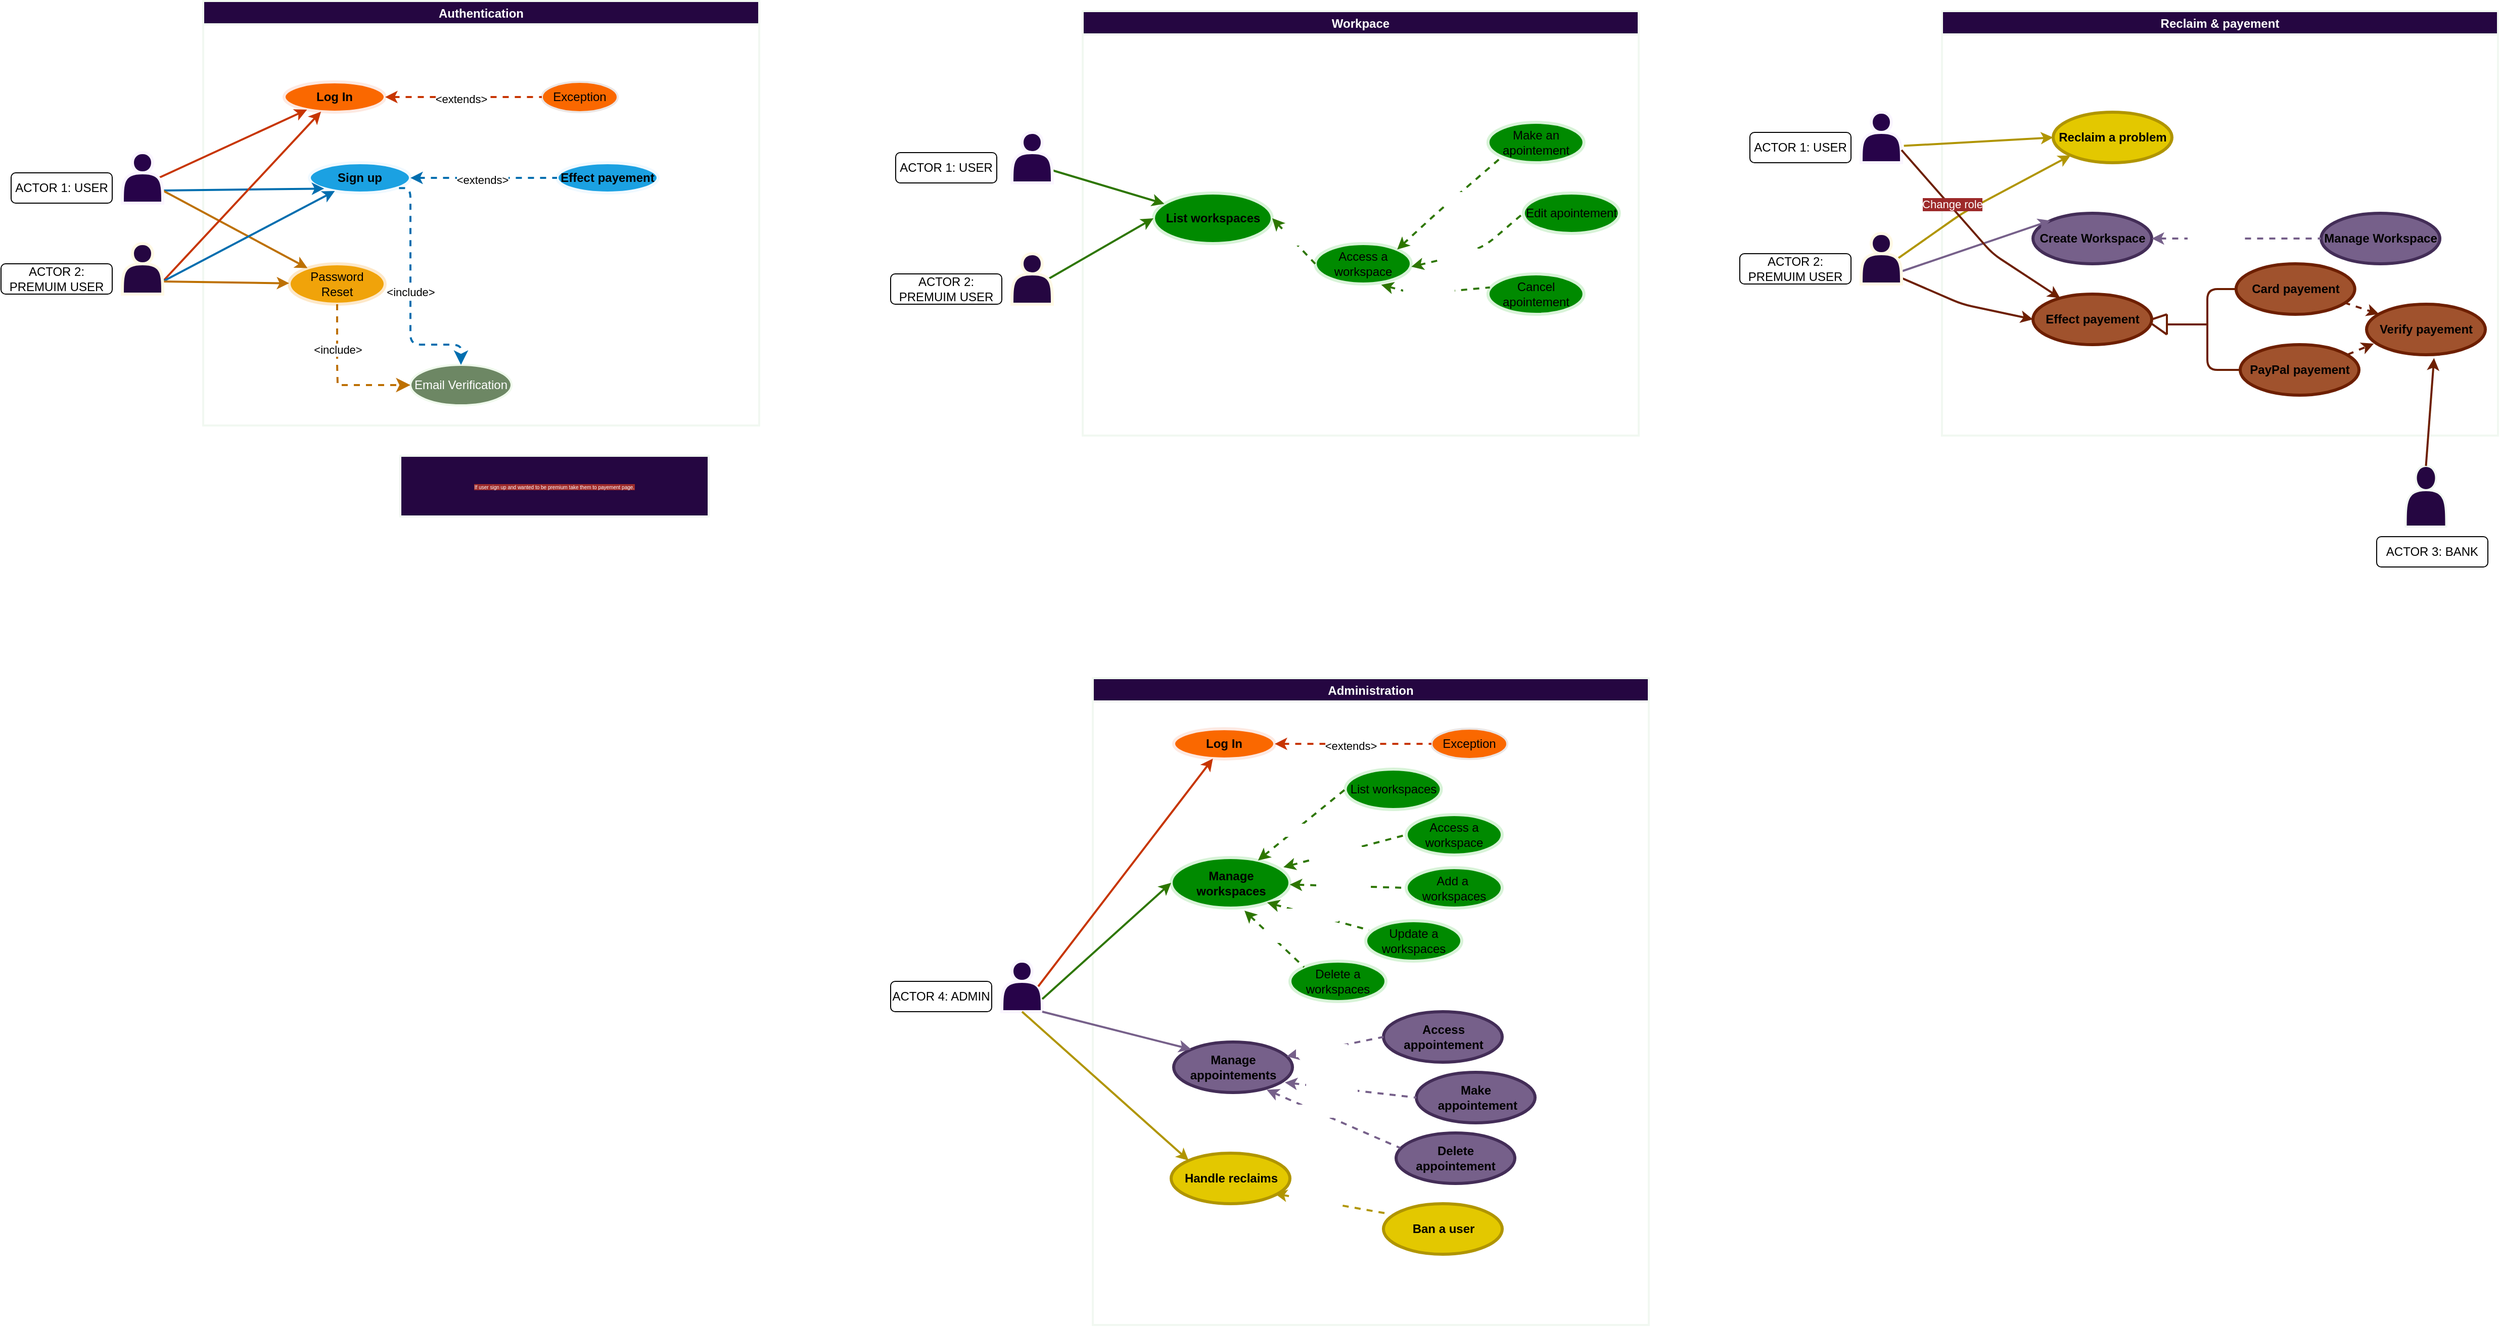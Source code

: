 <mxfile>
    <diagram id="lEsu0DpzP7tBkt76Ku-G" name="Page-1">
        <mxGraphModel dx="3745" dy="1228" grid="1" gridSize="10" guides="1" tooltips="1" connect="1" arrows="1" fold="1" page="1" pageScale="1" pageWidth="850" pageHeight="1100" math="0" shadow="0">
            <root>
                <mxCell id="0"/>
                <mxCell id="1" parent="0"/>
                <mxCell id="563" value="Authentication" style="swimlane;strokeColor=#f1f8f1;strokeWidth=2;fontColor=#ffffff;fillColor=#250641;" parent="1" vertex="1">
                    <mxGeometry x="-1470" y="180" width="550" height="420" as="geometry">
                        <mxRectangle x="-600" y="-800" width="100" height="30" as="alternateBounds"/>
                    </mxGeometry>
                </mxCell>
                <mxCell id="463" value="&lt;b&gt;Log In&lt;/b&gt;" style="ellipse;whiteSpace=wrap;html=1;align=center;newEdgeStyle={&quot;edgeStyle&quot;:&quot;entityRelationEdgeStyle&quot;,&quot;startArrow&quot;:&quot;none&quot;,&quot;endArrow&quot;:&quot;none&quot;,&quot;segment&quot;:10,&quot;curved&quot;:1,&quot;sourcePerimeterSpacing&quot;:0,&quot;targetPerimeterSpacing&quot;:0};treeFolding=1;treeMoving=1;fillColor=#fa6800;fontColor=#000000;strokeColor=#fde9e2;strokeWidth=3;" parent="563" vertex="1">
                    <mxGeometry x="80" y="80" width="100" height="30" as="geometry"/>
                </mxCell>
                <mxCell id="464" value="&lt;font color=&quot;#000000&quot;&gt;&lt;b&gt;Sign up&lt;/b&gt;&lt;/font&gt;" style="ellipse;whiteSpace=wrap;html=1;align=center;newEdgeStyle={&quot;edgeStyle&quot;:&quot;entityRelationEdgeStyle&quot;,&quot;startArrow&quot;:&quot;none&quot;,&quot;endArrow&quot;:&quot;none&quot;,&quot;segment&quot;:10,&quot;curved&quot;:1,&quot;sourcePerimeterSpacing&quot;:0,&quot;targetPerimeterSpacing&quot;:0};treeFolding=1;treeMoving=1;fillColor=#1ba1e2;fontColor=#ffffff;strokeColor=#f0f9ff;strokeWidth=3;" parent="563" vertex="1">
                    <mxGeometry x="105" y="160" width="100" height="30" as="geometry"/>
                </mxCell>
                <mxCell id="465" value="Email Verification" style="ellipse;whiteSpace=wrap;html=1;align=center;newEdgeStyle={&quot;edgeStyle&quot;:&quot;entityRelationEdgeStyle&quot;,&quot;startArrow&quot;:&quot;none&quot;,&quot;endArrow&quot;:&quot;none&quot;,&quot;segment&quot;:10,&quot;curved&quot;:1,&quot;sourcePerimeterSpacing&quot;:0,&quot;targetPerimeterSpacing&quot;:0};treeFolding=1;treeMoving=1;fillColor=#6d8764;fontColor=#ffffff;strokeColor=#eff9ec;strokeWidth=2;" parent="563" vertex="1">
                    <mxGeometry x="205" y="360" width="100" height="40" as="geometry"/>
                </mxCell>
                <mxCell id="466" value="Password&lt;br&gt;Reset" style="ellipse;whiteSpace=wrap;html=1;align=center;newEdgeStyle={&quot;edgeStyle&quot;:&quot;entityRelationEdgeStyle&quot;,&quot;startArrow&quot;:&quot;none&quot;,&quot;endArrow&quot;:&quot;none&quot;,&quot;segment&quot;:10,&quot;curved&quot;:1,&quot;sourcePerimeterSpacing&quot;:0,&quot;targetPerimeterSpacing&quot;:0};treeFolding=1;treeMoving=1;fillColor=#f0a30a;fontColor=#000000;strokeColor=#fde8c9;strokeWidth=3;" parent="563" vertex="1">
                    <mxGeometry x="85" y="260" width="95" height="40" as="geometry"/>
                </mxCell>
                <mxCell id="469" value="" style="edgeStyle=segmentEdgeStyle;endArrow=classic;html=1;rounded=1;endSize=8;startSize=8;jumpStyle=none;dashed=1;fillColor=#1ba1e2;strokeColor=#006EAF;entryX=0.5;entryY=0;entryDx=0;entryDy=0;strokeWidth=2;exitX=0.887;exitY=0.838;exitDx=0;exitDy=0;startArrow=none;startFill=0;endFill=1;exitPerimeter=0;" parent="563" source="464" target="465" edge="1">
                    <mxGeometry width="50" height="50" relative="1" as="geometry">
                        <mxPoint x="-10" y="155" as="sourcePoint"/>
                        <mxPoint x="-5" y="330" as="targetPoint"/>
                        <Array as="points">
                            <mxPoint x="205" y="185"/>
                            <mxPoint x="205" y="340"/>
                            <mxPoint x="255" y="340"/>
                        </Array>
                    </mxGeometry>
                </mxCell>
                <mxCell id="470" value="&amp;lt;include&amp;gt;" style="edgeLabel;html=1;align=center;verticalAlign=middle;resizable=0;points=[];" parent="469" vertex="1" connectable="0">
                    <mxGeometry x="-0.05" y="1" relative="1" as="geometry">
                        <mxPoint x="-1" y="2" as="offset"/>
                    </mxGeometry>
                </mxCell>
                <mxCell id="471" value="" style="edgeStyle=segmentEdgeStyle;endArrow=classic;html=1;curved=0;rounded=0;endSize=8;startSize=8;exitX=0.5;exitY=1;exitDx=0;exitDy=0;entryX=0;entryY=0.5;entryDx=0;entryDy=0;dashed=1;fillColor=#f0a30a;strokeColor=#BD7000;strokeWidth=2;startArrow=none;startFill=0;endFill=1;" parent="563" source="466" target="465" edge="1">
                    <mxGeometry width="50" height="50" relative="1" as="geometry">
                        <mxPoint x="-25" y="430" as="sourcePoint"/>
                        <mxPoint x="25" y="380" as="targetPoint"/>
                        <Array as="points">
                            <mxPoint x="133" y="360"/>
                            <mxPoint x="133" y="360"/>
                            <mxPoint x="133" y="380"/>
                        </Array>
                    </mxGeometry>
                </mxCell>
                <mxCell id="472" value="&amp;lt;include&amp;gt;" style="edgeLabel;html=1;align=center;verticalAlign=middle;resizable=0;points=[];" parent="471" vertex="1" connectable="0">
                    <mxGeometry x="-0.12" y="-1" relative="1" as="geometry">
                        <mxPoint x="1" y="-22" as="offset"/>
                    </mxGeometry>
                </mxCell>
                <mxCell id="473" value="Exception" style="ellipse;whiteSpace=wrap;html=1;align=center;newEdgeStyle={&quot;edgeStyle&quot;:&quot;entityRelationEdgeStyle&quot;,&quot;startArrow&quot;:&quot;none&quot;,&quot;endArrow&quot;:&quot;none&quot;,&quot;segment&quot;:10,&quot;curved&quot;:1,&quot;sourcePerimeterSpacing&quot;:0,&quot;targetPerimeterSpacing&quot;:0};treeFolding=1;treeMoving=1;fillColor=#fa6800;fontColor=#000000;strokeColor=#ece6e4;strokeWidth=2;" parent="563" vertex="1">
                    <mxGeometry x="335" y="80" width="75" height="30" as="geometry"/>
                </mxCell>
                <mxCell id="474" value="" style="endArrow=none;html=1;rounded=1;dashed=1;elbow=vertical;jumpStyle=none;entryX=0;entryY=0.5;entryDx=0;entryDy=0;exitX=1;exitY=0.5;exitDx=0;exitDy=0;fillColor=#fa6800;strokeColor=#C73500;strokeWidth=2;startArrow=classic;startFill=1;endFill=0;" parent="563" source="463" target="473" edge="1">
                    <mxGeometry width="50" height="50" relative="1" as="geometry">
                        <mxPoint x="-40" y="119" as="sourcePoint"/>
                        <mxPoint x="55" y="80" as="targetPoint"/>
                    </mxGeometry>
                </mxCell>
                <mxCell id="475" value="&amp;lt;extends&amp;gt;" style="edgeLabel;html=1;align=center;verticalAlign=middle;resizable=0;points=[];" parent="474" vertex="1" connectable="0">
                    <mxGeometry x="-0.163" y="-1" relative="1" as="geometry">
                        <mxPoint x="10" y="1" as="offset"/>
                    </mxGeometry>
                </mxCell>
                <mxCell id="501" style="edgeStyle=none;html=1;exitX=0.9;exitY=0.5;exitDx=0;exitDy=0;exitPerimeter=0;fillColor=#fa6800;strokeColor=#C73500;strokeWidth=2;" parent="563" source="505" target="463" edge="1">
                    <mxGeometry relative="1" as="geometry"/>
                </mxCell>
                <mxCell id="502" style="edgeStyle=none;html=1;exitX=1;exitY=0.75;exitDx=0;exitDy=0;entryX=0;entryY=1;entryDx=0;entryDy=0;fillColor=#1ba1e2;strokeColor=#006EAF;strokeWidth=2;" parent="563" source="505" target="464" edge="1">
                    <mxGeometry relative="1" as="geometry"/>
                </mxCell>
                <mxCell id="503" style="edgeStyle=none;html=1;exitX=1;exitY=0.75;exitDx=0;exitDy=0;fillColor=#f0a30a;strokeColor=#BD7000;strokeWidth=2;" parent="563" source="505" target="466" edge="1">
                    <mxGeometry relative="1" as="geometry"/>
                </mxCell>
                <mxCell id="505" value="" style="shape=actor;whiteSpace=wrap;html=1;fillColor=#270349;fontColor=#ffffff;strokeColor=#faf5ff;strokeWidth=3;" parent="563" vertex="1">
                    <mxGeometry x="-80" y="150" width="40" height="50" as="geometry"/>
                </mxCell>
                <mxCell id="506" value="ACTOR 1: USER" style="rounded=1;whiteSpace=wrap;html=1;" parent="563" vertex="1">
                    <mxGeometry x="-190" y="170" width="100" height="30" as="geometry"/>
                </mxCell>
                <mxCell id="507" style="edgeStyle=none;html=1;exitX=1;exitY=0.75;exitDx=0;exitDy=0;fillColor=#fa6800;strokeColor=#C73500;strokeWidth=2;" parent="563" source="510" target="463" edge="1">
                    <mxGeometry relative="1" as="geometry"/>
                </mxCell>
                <mxCell id="508" style="edgeStyle=none;html=1;exitX=1;exitY=0.75;exitDx=0;exitDy=0;fillColor=#1ba1e2;strokeColor=#006EAF;strokeWidth=2;" parent="563" source="510" target="464" edge="1">
                    <mxGeometry relative="1" as="geometry"/>
                </mxCell>
                <mxCell id="509" style="edgeStyle=none;html=1;exitX=1;exitY=0.75;exitDx=0;exitDy=0;fillColor=#f0a30a;strokeColor=#BD7000;strokeWidth=2;" parent="563" source="510" target="466" edge="1">
                    <mxGeometry relative="1" as="geometry"/>
                </mxCell>
                <mxCell id="510" value="" style="shape=actor;whiteSpace=wrap;html=1;fillColor=#250641;strokeColor=#fff9e5;fontColor=#ffffff;strokeWidth=3;" parent="563" vertex="1">
                    <mxGeometry x="-80" y="240" width="40" height="50" as="geometry"/>
                </mxCell>
                <mxCell id="511" value="ACTOR 2: PREMUIM USER" style="rounded=1;whiteSpace=wrap;html=1;" parent="563" vertex="1">
                    <mxGeometry x="-200" y="260" width="110" height="30" as="geometry"/>
                </mxCell>
                <mxCell id="710" value="&lt;font color=&quot;#000000&quot;&gt;&lt;b&gt;Effect payement&lt;/b&gt;&lt;/font&gt;" style="ellipse;whiteSpace=wrap;html=1;align=center;newEdgeStyle={&quot;edgeStyle&quot;:&quot;entityRelationEdgeStyle&quot;,&quot;startArrow&quot;:&quot;none&quot;,&quot;endArrow&quot;:&quot;none&quot;,&quot;segment&quot;:10,&quot;curved&quot;:1,&quot;sourcePerimeterSpacing&quot;:0,&quot;targetPerimeterSpacing&quot;:0};treeFolding=1;treeMoving=1;fillColor=#1ba1e2;fontColor=#ffffff;strokeColor=#f0f9ff;strokeWidth=3;" vertex="1" parent="563">
                    <mxGeometry x="350" y="160" width="100" height="30" as="geometry"/>
                </mxCell>
                <mxCell id="711" value="" style="endArrow=none;html=1;rounded=1;dashed=1;elbow=vertical;jumpStyle=none;entryX=0;entryY=0.5;entryDx=0;entryDy=0;fillColor=#1ba1e2;strokeColor=#006EAF;strokeWidth=2;startArrow=classic;startFill=1;endFill=0;exitX=1;exitY=0.5;exitDx=0;exitDy=0;" edge="1" parent="563" source="464" target="710">
                    <mxGeometry width="50" height="50" relative="1" as="geometry">
                        <mxPoint x="210" y="175" as="sourcePoint"/>
                        <mxPoint x="345.0" y="105" as="targetPoint"/>
                    </mxGeometry>
                </mxCell>
                <mxCell id="712" value="&amp;lt;extends&amp;gt;" style="edgeLabel;html=1;align=center;verticalAlign=middle;resizable=0;points=[];" vertex="1" connectable="0" parent="711">
                    <mxGeometry x="-0.163" y="-1" relative="1" as="geometry">
                        <mxPoint x="10" y="1" as="offset"/>
                    </mxGeometry>
                </mxCell>
                <mxCell id="564" value="Workpace" style="swimlane;strokeColor=#f1f8f1;strokeWidth=2;fontColor=#ffffff;fillColor=#250641;startSize=23;" parent="1" vertex="1">
                    <mxGeometry x="-600" y="190" width="550" height="420" as="geometry">
                        <mxRectangle x="210" y="-800" width="100" height="30" as="alternateBounds"/>
                    </mxGeometry>
                </mxCell>
                <mxCell id="565" value="&lt;font color=&quot;#000000&quot;&gt;&lt;b&gt;List workspaces&lt;/b&gt;&lt;/font&gt;" style="ellipse;whiteSpace=wrap;html=1;align=center;newEdgeStyle={&quot;edgeStyle&quot;:&quot;entityRelationEdgeStyle&quot;,&quot;startArrow&quot;:&quot;none&quot;,&quot;endArrow&quot;:&quot;none&quot;,&quot;segment&quot;:10,&quot;curved&quot;:1,&quot;sourcePerimeterSpacing&quot;:0,&quot;targetPerimeterSpacing&quot;:0};treeFolding=1;treeMoving=1;fillColor=#008a00;fontColor=#ffffff;strokeColor=#d8f3d8;strokeWidth=3;" parent="564" vertex="1">
                    <mxGeometry x="70" y="180" width="117.5" height="50" as="geometry"/>
                </mxCell>
                <mxCell id="566" value="&lt;font color=&quot;#000000&quot;&gt;Access a workspace&lt;/font&gt;" style="ellipse;whiteSpace=wrap;html=1;align=center;newEdgeStyle={&quot;edgeStyle&quot;:&quot;entityRelationEdgeStyle&quot;,&quot;startArrow&quot;:&quot;none&quot;,&quot;endArrow&quot;:&quot;none&quot;,&quot;segment&quot;:10,&quot;curved&quot;:1,&quot;sourcePerimeterSpacing&quot;:0,&quot;targetPerimeterSpacing&quot;:0};treeFolding=1;treeMoving=1;fillColor=#008a00;fontColor=#ffffff;strokeColor=#d8f3d8;strokeWidth=3;" parent="564" vertex="1">
                    <mxGeometry x="230" y="230" width="95" height="40" as="geometry"/>
                </mxCell>
                <mxCell id="567" style="rounded=1;jumpStyle=none;html=1;exitX=1;exitY=0.5;exitDx=0;exitDy=0;elbow=vertical;fillColor=#60a917;strokeColor=#2D7600;strokeWidth=2;entryX=0;entryY=0.5;entryDx=0;entryDy=0;dashed=1;endArrow=none;endFill=0;startArrow=classic;startFill=1;" parent="564" source="565" target="566" edge="1">
                    <mxGeometry relative="1" as="geometry">
                        <mxPoint x="277.5" y="175" as="sourcePoint"/>
                        <mxPoint x="156.14" y="209.45" as="targetPoint"/>
                    </mxGeometry>
                </mxCell>
                <mxCell id="568" value="&lt;font color=&quot;#ffffff&quot;&gt;&amp;lt;extends&amp;gt;&lt;/font&gt;" style="edgeLabel;html=1;align=center;verticalAlign=middle;resizable=0;points=[];fontColor=#000000;" parent="567" vertex="1" connectable="0">
                    <mxGeometry x="-0.124" relative="1" as="geometry">
                        <mxPoint as="offset"/>
                    </mxGeometry>
                </mxCell>
                <mxCell id="569" value="&lt;font color=&quot;#000000&quot;&gt;Make an apointement&lt;/font&gt;" style="ellipse;whiteSpace=wrap;html=1;align=center;newEdgeStyle={&quot;edgeStyle&quot;:&quot;entityRelationEdgeStyle&quot;,&quot;startArrow&quot;:&quot;none&quot;,&quot;endArrow&quot;:&quot;none&quot;,&quot;segment&quot;:10,&quot;curved&quot;:1,&quot;sourcePerimeterSpacing&quot;:0,&quot;targetPerimeterSpacing&quot;:0};treeFolding=1;treeMoving=1;fillColor=#008a00;fontColor=#ffffff;strokeColor=#d8f3d8;strokeWidth=3;" parent="564" vertex="1">
                    <mxGeometry x="400.88" y="110" width="95" height="40" as="geometry"/>
                </mxCell>
                <mxCell id="570" value="&lt;font color=&quot;#000000&quot;&gt;Edit apointement&lt;/font&gt;" style="ellipse;whiteSpace=wrap;html=1;align=center;newEdgeStyle={&quot;edgeStyle&quot;:&quot;entityRelationEdgeStyle&quot;,&quot;startArrow&quot;:&quot;none&quot;,&quot;endArrow&quot;:&quot;none&quot;,&quot;segment&quot;:10,&quot;curved&quot;:1,&quot;sourcePerimeterSpacing&quot;:0,&quot;targetPerimeterSpacing&quot;:0};treeFolding=1;treeMoving=1;fillColor=#008a00;fontColor=#ffffff;strokeColor=#d8f3d8;strokeWidth=3;" parent="564" vertex="1">
                    <mxGeometry x="435.88" y="180" width="95" height="40" as="geometry"/>
                </mxCell>
                <mxCell id="571" value="&lt;font color=&quot;#000000&quot;&gt;Cancel apointement&lt;/font&gt;" style="ellipse;whiteSpace=wrap;html=1;align=center;newEdgeStyle={&quot;edgeStyle&quot;:&quot;entityRelationEdgeStyle&quot;,&quot;startArrow&quot;:&quot;none&quot;,&quot;endArrow&quot;:&quot;none&quot;,&quot;segment&quot;:10,&quot;curved&quot;:1,&quot;sourcePerimeterSpacing&quot;:0,&quot;targetPerimeterSpacing&quot;:0};treeFolding=1;treeMoving=1;fillColor=#008a00;fontColor=#ffffff;strokeColor=#d8f3d8;strokeWidth=3;" parent="564" vertex="1">
                    <mxGeometry x="400.88" y="260" width="95" height="40" as="geometry"/>
                </mxCell>
                <mxCell id="572" style="rounded=1;jumpStyle=none;html=1;elbow=vertical;fillColor=#60a917;strokeColor=#2D7600;strokeWidth=2;dashed=1;exitX=1;exitY=0;exitDx=0;exitDy=0;entryX=0;entryY=1;entryDx=0;entryDy=0;startArrow=classic;startFill=1;endArrow=none;endFill=0;" parent="564" source="566" target="569" edge="1">
                    <mxGeometry relative="1" as="geometry">
                        <mxPoint x="115" y="200" as="sourcePoint"/>
                        <mxPoint x="150" y="170" as="targetPoint"/>
                        <Array as="points">
                            <mxPoint x="350" y="200"/>
                        </Array>
                    </mxGeometry>
                </mxCell>
                <mxCell id="573" value="&lt;font color=&quot;#ffffff&quot;&gt;&amp;lt;extends&amp;gt;&lt;/font&gt;" style="edgeLabel;html=1;align=center;verticalAlign=middle;resizable=0;points=[];fontColor=#000000;" parent="572" vertex="1" connectable="0">
                    <mxGeometry x="-0.124" relative="1" as="geometry">
                        <mxPoint x="10" y="-10" as="offset"/>
                    </mxGeometry>
                </mxCell>
                <mxCell id="574" style="rounded=1;jumpStyle=none;html=1;elbow=vertical;fillColor=#60a917;strokeColor=#2D7600;strokeWidth=2;dashed=1;exitX=1.001;exitY=0.574;exitDx=0;exitDy=0;entryX=0;entryY=0.5;entryDx=0;entryDy=0;exitPerimeter=0;startArrow=classic;startFill=1;endArrow=none;endFill=0;" parent="564" source="566" target="570" edge="1">
                    <mxGeometry relative="1" as="geometry">
                        <mxPoint x="125.0" y="210" as="sourcePoint"/>
                        <mxPoint x="214.792" y="124.142" as="targetPoint"/>
                        <Array as="points">
                            <mxPoint x="380" y="240"/>
                            <mxPoint x="400.88" y="230"/>
                        </Array>
                    </mxGeometry>
                </mxCell>
                <mxCell id="575" value="&lt;font color=&quot;#ffffff&quot;&gt;&amp;lt;extends&amp;gt;&lt;/font&gt;" style="edgeLabel;html=1;align=center;verticalAlign=middle;resizable=0;points=[];fontColor=#000000;" parent="574" vertex="1" connectable="0">
                    <mxGeometry x="-0.124" relative="1" as="geometry">
                        <mxPoint as="offset"/>
                    </mxGeometry>
                </mxCell>
                <mxCell id="576" style="rounded=1;jumpStyle=none;html=1;elbow=vertical;fillColor=#60a917;strokeColor=#2D7600;strokeWidth=2;dashed=1;exitX=0.687;exitY=1.02;exitDx=0;exitDy=0;entryX=0.02;entryY=0.335;entryDx=0;entryDy=0;exitPerimeter=0;entryPerimeter=0;startArrow=classic;startFill=1;endArrow=none;endFill=0;" parent="564" source="566" target="571" edge="1">
                    <mxGeometry relative="1" as="geometry">
                        <mxPoint x="41.961" y="330.813" as="sourcePoint"/>
                        <mxPoint x="114.999" y="269.187" as="targetPoint"/>
                        <Array as="points">
                            <mxPoint x="330" y="280"/>
                        </Array>
                    </mxGeometry>
                </mxCell>
                <mxCell id="577" value="&lt;font color=&quot;#ffffff&quot;&gt;&amp;lt;extends&amp;gt;&lt;/font&gt;" style="edgeLabel;html=1;align=center;verticalAlign=middle;resizable=0;points=[];fontColor=#000000;" parent="576" vertex="1" connectable="0">
                    <mxGeometry x="-0.124" relative="1" as="geometry">
                        <mxPoint as="offset"/>
                    </mxGeometry>
                </mxCell>
                <mxCell id="578" style="rounded=1;jumpStyle=none;html=1;exitX=1;exitY=0.75;exitDx=0;exitDy=0;elbow=vertical;fillColor=#60a917;strokeColor=#2D7600;strokeWidth=2;" parent="564" source="580" target="565" edge="1">
                    <mxGeometry relative="1" as="geometry"/>
                </mxCell>
                <mxCell id="579" style="rounded=1;jumpStyle=none;html=1;elbow=vertical;fillColor=#60a917;strokeColor=#2D7600;strokeWidth=2;entryX=0;entryY=0.5;entryDx=0;entryDy=0;exitX=0.9;exitY=0.5;exitDx=0;exitDy=0;exitPerimeter=0;" parent="564" source="582" target="565" edge="1">
                    <mxGeometry relative="1" as="geometry">
                        <mxPoint x="23.91" y="190.0" as="sourcePoint"/>
                        <mxPoint x="179.999" y="371.518" as="targetPoint"/>
                    </mxGeometry>
                </mxCell>
                <mxCell id="580" value="" style="shape=actor;whiteSpace=wrap;html=1;fillColor=#270349;fontColor=#ffffff;strokeColor=#faf5ff;strokeWidth=3;" parent="564" vertex="1">
                    <mxGeometry x="-70" y="120" width="40" height="50" as="geometry"/>
                </mxCell>
                <mxCell id="581" value="ACTOR 1: USER" style="rounded=1;whiteSpace=wrap;html=1;" parent="564" vertex="1">
                    <mxGeometry x="-185" y="140" width="100" height="30" as="geometry"/>
                </mxCell>
                <mxCell id="582" value="" style="shape=actor;whiteSpace=wrap;html=1;fillColor=#250641;strokeColor=#fff9e5;fontColor=#ffffff;strokeWidth=3;" parent="564" vertex="1">
                    <mxGeometry x="-70" y="240" width="40" height="50" as="geometry"/>
                </mxCell>
                <mxCell id="583" value="ACTOR 2: PREMUIM USER" style="rounded=1;whiteSpace=wrap;html=1;" parent="564" vertex="1">
                    <mxGeometry x="-190" y="260" width="110" height="30" as="geometry"/>
                </mxCell>
                <mxCell id="615" value="Reclaim &amp; payement" style="swimlane;strokeColor=#f1f8f1;strokeWidth=2;fontColor=#ffffff;fillColor=#250641;" parent="1" vertex="1">
                    <mxGeometry x="250" y="190" width="550" height="420" as="geometry">
                        <mxRectangle x="-600" y="-680" width="100" height="30" as="alternateBounds"/>
                    </mxGeometry>
                </mxCell>
                <mxCell id="490" value="&lt;font color=&quot;#000000&quot;&gt;&lt;b&gt;Create Workspace&lt;/b&gt;&lt;/font&gt;" style="ellipse;whiteSpace=wrap;html=1;align=center;newEdgeStyle={&quot;edgeStyle&quot;:&quot;entityRelationEdgeStyle&quot;,&quot;startArrow&quot;:&quot;none&quot;,&quot;endArrow&quot;:&quot;none&quot;,&quot;segment&quot;:10,&quot;curved&quot;:1,&quot;sourcePerimeterSpacing&quot;:0,&quot;targetPerimeterSpacing&quot;:0};treeFolding=1;treeMoving=1;fillColor=#76608a;fontColor=#ffffff;strokeColor=#432D57;strokeWidth=3;" parent="615" vertex="1">
                    <mxGeometry x="90" y="200" width="117.5" height="50" as="geometry"/>
                </mxCell>
                <mxCell id="491" value="&lt;font color=&quot;#000000&quot;&gt;&lt;b&gt;Manage Workspace&lt;/b&gt;&lt;/font&gt;" style="ellipse;whiteSpace=wrap;html=1;align=center;newEdgeStyle={&quot;edgeStyle&quot;:&quot;entityRelationEdgeStyle&quot;,&quot;startArrow&quot;:&quot;none&quot;,&quot;endArrow&quot;:&quot;none&quot;,&quot;segment&quot;:10,&quot;curved&quot;:1,&quot;sourcePerimeterSpacing&quot;:0,&quot;targetPerimeterSpacing&quot;:0};treeFolding=1;treeMoving=1;fillColor=#76608a;fontColor=#ffffff;strokeColor=#432D57;strokeWidth=3;" parent="615" vertex="1">
                    <mxGeometry x="375" y="200" width="117.5" height="50" as="geometry"/>
                </mxCell>
                <mxCell id="492" style="rounded=1;jumpStyle=none;html=1;exitX=1;exitY=0.5;exitDx=0;exitDy=0;elbow=vertical;fillColor=#60a917;strokeColor=#76608A;strokeWidth=2;dashed=1;entryX=0;entryY=0.5;entryDx=0;entryDy=0;startArrow=classic;startFill=1;endArrow=none;endFill=0;" parent="615" source="490" target="491" edge="1">
                    <mxGeometry relative="1" as="geometry">
                        <mxPoint x="37.5" y="150.0" as="sourcePoint"/>
                        <mxPoint x="102.5" y="205" as="targetPoint"/>
                    </mxGeometry>
                </mxCell>
                <mxCell id="493" value="&amp;lt;extends&amp;gt;" style="edgeLabel;html=1;align=center;verticalAlign=middle;resizable=0;points=[];fontColor=#ffffff;" parent="492" vertex="1" connectable="0">
                    <mxGeometry x="-0.286" relative="1" as="geometry">
                        <mxPoint as="offset"/>
                    </mxGeometry>
                </mxCell>
                <mxCell id="494" value="&lt;font color=&quot;#000000&quot;&gt;&lt;b&gt;Effect payement&lt;/b&gt;&lt;/font&gt;" style="ellipse;whiteSpace=wrap;html=1;align=center;newEdgeStyle={&quot;edgeStyle&quot;:&quot;entityRelationEdgeStyle&quot;,&quot;startArrow&quot;:&quot;none&quot;,&quot;endArrow&quot;:&quot;none&quot;,&quot;segment&quot;:10,&quot;curved&quot;:1,&quot;sourcePerimeterSpacing&quot;:0,&quot;targetPerimeterSpacing&quot;:0};treeFolding=1;treeMoving=1;fillColor=#a0522d;fontColor=#ffffff;strokeColor=#6D1F00;strokeWidth=3;" parent="615" vertex="1">
                    <mxGeometry x="90" y="280" width="117.5" height="50" as="geometry"/>
                </mxCell>
                <mxCell id="495" value="&lt;font color=&quot;#000000&quot;&gt;&lt;b&gt;Card payement&lt;/b&gt;&lt;/font&gt;" style="ellipse;whiteSpace=wrap;html=1;align=center;newEdgeStyle={&quot;edgeStyle&quot;:&quot;entityRelationEdgeStyle&quot;,&quot;startArrow&quot;:&quot;none&quot;,&quot;endArrow&quot;:&quot;none&quot;,&quot;segment&quot;:10,&quot;curved&quot;:1,&quot;sourcePerimeterSpacing&quot;:0,&quot;targetPerimeterSpacing&quot;:0};treeFolding=1;treeMoving=1;fillColor=#a0522d;fontColor=#ffffff;strokeColor=#6D1F00;strokeWidth=3;" parent="615" vertex="1">
                    <mxGeometry x="290.88" y="250" width="117.5" height="50" as="geometry"/>
                </mxCell>
                <mxCell id="496" value="&lt;font color=&quot;#000000&quot;&gt;&lt;b&gt;PayPal payement&lt;/b&gt;&lt;/font&gt;" style="ellipse;whiteSpace=wrap;html=1;align=center;newEdgeStyle={&quot;edgeStyle&quot;:&quot;entityRelationEdgeStyle&quot;,&quot;startArrow&quot;:&quot;none&quot;,&quot;endArrow&quot;:&quot;none&quot;,&quot;segment&quot;:10,&quot;curved&quot;:1,&quot;sourcePerimeterSpacing&quot;:0,&quot;targetPerimeterSpacing&quot;:0};treeFolding=1;treeMoving=1;fillColor=#a0522d;fontColor=#ffffff;strokeColor=#6D1F00;strokeWidth=3;" parent="615" vertex="1">
                    <mxGeometry x="295" y="330" width="117.5" height="50" as="geometry"/>
                </mxCell>
                <mxCell id="497" value="" style="endArrow=none;html=1;rounded=1;strokeColor=#6D1F00;strokeWidth=2;fontColor=#ffffff;elbow=vertical;jumpStyle=none;entryX=0;entryY=0.5;entryDx=0;entryDy=0;exitX=0;exitY=0.5;exitDx=0;exitDy=0;" parent="615" source="496" target="495" edge="1">
                    <mxGeometry width="50" height="50" relative="1" as="geometry">
                        <mxPoint x="2.5" y="280" as="sourcePoint"/>
                        <mxPoint x="52.5" y="230" as="targetPoint"/>
                        <Array as="points">
                            <mxPoint x="262.5" y="355"/>
                            <mxPoint x="262.5" y="275"/>
                        </Array>
                    </mxGeometry>
                </mxCell>
                <mxCell id="498" value="&lt;font color=&quot;#000000&quot;&gt;&lt;b&gt;Reclaim a problem&lt;/b&gt;&lt;/font&gt;" style="ellipse;whiteSpace=wrap;html=1;align=center;newEdgeStyle={&quot;edgeStyle&quot;:&quot;entityRelationEdgeStyle&quot;,&quot;startArrow&quot;:&quot;none&quot;,&quot;endArrow&quot;:&quot;none&quot;,&quot;segment&quot;:10,&quot;curved&quot;:1,&quot;sourcePerimeterSpacing&quot;:0,&quot;targetPerimeterSpacing&quot;:0};treeFolding=1;treeMoving=1;fillColor=#e3c800;fontColor=#000000;strokeColor=#B09500;strokeWidth=3;" parent="615" vertex="1">
                    <mxGeometry x="110" y="100" width="117.5" height="50" as="geometry"/>
                </mxCell>
                <mxCell id="500" value="" style="endArrow=none;html=1;rounded=1;strokeColor=#6D1F00;strokeWidth=2;fontColor=#ffffff;elbow=vertical;jumpStyle=none;exitX=1;exitY=0.5;exitDx=0;exitDy=0;" parent="615" source="494" edge="1">
                    <mxGeometry width="50" height="50" relative="1" as="geometry">
                        <mxPoint x="-5" y="290" as="sourcePoint"/>
                        <mxPoint x="222.5" y="300" as="targetPoint"/>
                    </mxGeometry>
                </mxCell>
                <mxCell id="513" style="rounded=1;jumpStyle=none;html=1;exitX=1;exitY=0.75;exitDx=0;exitDy=0;elbow=vertical;fillColor=#60a917;strokeColor=#76608A;strokeWidth=2;entryX=0;entryY=0;entryDx=0;entryDy=0;" parent="615" source="522" target="490" edge="1">
                    <mxGeometry relative="1" as="geometry">
                        <mxPoint x="-18.64" y="185.55" as="sourcePoint"/>
                        <mxPoint x="87.5" y="235.0" as="targetPoint"/>
                    </mxGeometry>
                </mxCell>
                <mxCell id="514" style="rounded=1;jumpStyle=none;html=1;elbow=vertical;fillColor=#60a917;strokeColor=#6D1F00;strokeWidth=2;entryX=0;entryY=0.5;entryDx=0;entryDy=0;exitX=0.979;exitY=0.874;exitDx=0;exitDy=0;exitPerimeter=0;" parent="615" source="522" target="494" edge="1">
                    <mxGeometry relative="1" as="geometry">
                        <mxPoint x="-30" y="190" as="sourcePoint"/>
                        <mxPoint x="104.665" y="467.341" as="targetPoint"/>
                        <Array as="points">
                            <mxPoint x="20" y="290"/>
                        </Array>
                    </mxGeometry>
                </mxCell>
                <mxCell id="515" value="" style="endArrow=none;html=1;rounded=1;strokeColor=#6D1F00;strokeWidth=2;fontColor=#ffffff;elbow=vertical;jumpStyle=none;" parent="615" edge="1">
                    <mxGeometry width="50" height="50" relative="1" as="geometry">
                        <mxPoint x="222.5" y="310" as="sourcePoint"/>
                        <mxPoint x="262.5" y="310" as="targetPoint"/>
                    </mxGeometry>
                </mxCell>
                <mxCell id="516" style="rounded=1;jumpStyle=none;html=1;elbow=vertical;fillColor=#60a917;strokeColor=#B09500;strokeWidth=2;entryX=0;entryY=1;entryDx=0;entryDy=0;exitX=0.9;exitY=0.5;exitDx=0;exitDy=0;exitPerimeter=0;" parent="615" source="522" target="498" edge="1">
                    <mxGeometry relative="1" as="geometry">
                        <mxPoint x="-40" y="290" as="sourcePoint"/>
                        <mxPoint x="84.975" y="647.209" as="targetPoint"/>
                        <Array as="points">
                            <mxPoint x="20" y="200"/>
                        </Array>
                    </mxGeometry>
                </mxCell>
                <mxCell id="517" value="" style="endArrow=none;html=1;rounded=1;strokeColor=#6D1F00;strokeWidth=2;fontColor=#ffffff;elbow=vertical;jumpStyle=none;" parent="615" edge="1">
                    <mxGeometry width="50" height="50" relative="1" as="geometry">
                        <mxPoint x="222.5" y="300" as="sourcePoint"/>
                        <mxPoint x="222.5" y="320" as="targetPoint"/>
                    </mxGeometry>
                </mxCell>
                <mxCell id="518" value="" style="endArrow=none;html=1;rounded=1;strokeColor=#6D1F00;strokeWidth=2;fontColor=#ffffff;elbow=vertical;jumpStyle=none;exitX=0.998;exitY=0.583;exitDx=0;exitDy=0;exitPerimeter=0;" parent="615" source="494" edge="1">
                    <mxGeometry width="50" height="50" relative="1" as="geometry">
                        <mxPoint x="232.5" y="310" as="sourcePoint"/>
                        <mxPoint x="222.5" y="320" as="targetPoint"/>
                    </mxGeometry>
                </mxCell>
                <mxCell id="522" value="" style="shape=actor;whiteSpace=wrap;html=1;fillColor=#250641;strokeColor=#fff9e5;fontColor=#ffffff;strokeWidth=3;" parent="615" vertex="1">
                    <mxGeometry x="-80" y="220" width="40" height="50" as="geometry"/>
                </mxCell>
                <mxCell id="523" value="ACTOR 2: PREMUIM USER" style="rounded=1;whiteSpace=wrap;html=1;" parent="615" vertex="1">
                    <mxGeometry x="-200" y="240" width="110" height="30" as="geometry"/>
                </mxCell>
                <mxCell id="584" value="" style="shape=actor;whiteSpace=wrap;html=1;fillColor=#270349;fontColor=#ffffff;strokeColor=#faf5ff;strokeWidth=3;" parent="615" vertex="1">
                    <mxGeometry x="-80" y="100" width="40" height="50" as="geometry"/>
                </mxCell>
                <mxCell id="585" value="ACTOR 1: USER" style="rounded=1;whiteSpace=wrap;html=1;" parent="615" vertex="1">
                    <mxGeometry x="-190" y="120" width="100" height="30" as="geometry"/>
                </mxCell>
                <mxCell id="587" style="rounded=1;jumpStyle=none;html=1;elbow=vertical;fillColor=#60a917;strokeColor=#B09500;strokeWidth=2;entryX=0;entryY=0.5;entryDx=0;entryDy=0;exitX=1.058;exitY=0.666;exitDx=0;exitDy=0;exitPerimeter=0;" parent="615" source="584" target="498" edge="1">
                    <mxGeometry relative="1" as="geometry">
                        <mxPoint x="-34" y="255" as="sourcePoint"/>
                        <mxPoint x="130.457" y="118.25" as="targetPoint"/>
                        <Array as="points"/>
                    </mxGeometry>
                </mxCell>
                <mxCell id="588" style="rounded=1;jumpStyle=none;html=1;elbow=vertical;fillColor=#60a917;strokeColor=#6D1F00;strokeWidth=2;exitX=1;exitY=0.75;exitDx=0;exitDy=0;" parent="615" source="584" target="494" edge="1">
                    <mxGeometry relative="1" as="geometry">
                        <mxPoint x="-30.84" y="273.7" as="sourcePoint"/>
                        <mxPoint x="100.0" y="315" as="targetPoint"/>
                        <Array as="points">
                            <mxPoint x="50" y="240"/>
                        </Array>
                    </mxGeometry>
                </mxCell>
                <mxCell id="589" value="Change role" style="edgeLabel;html=1;align=center;verticalAlign=middle;resizable=0;points=[];fontColor=#ffffff;labelBackgroundColor=#9d2a2a;labelBorderColor=none;spacing=4;spacingTop=3;" parent="588" vertex="1" connectable="0">
                    <mxGeometry x="-0.078" relative="1" as="geometry">
                        <mxPoint x="-16" y="-23" as="offset"/>
                    </mxGeometry>
                </mxCell>
                <mxCell id="641" value="&lt;font color=&quot;#000000&quot;&gt;&lt;b&gt;Verify payement&lt;/b&gt;&lt;/font&gt;" style="ellipse;whiteSpace=wrap;html=1;align=center;newEdgeStyle={&quot;edgeStyle&quot;:&quot;entityRelationEdgeStyle&quot;,&quot;startArrow&quot;:&quot;none&quot;,&quot;endArrow&quot;:&quot;none&quot;,&quot;segment&quot;:10,&quot;curved&quot;:1,&quot;sourcePerimeterSpacing&quot;:0,&quot;targetPerimeterSpacing&quot;:0};treeFolding=1;treeMoving=1;fillColor=#a0522d;fontColor=#ffffff;strokeColor=#6D1F00;strokeWidth=3;" parent="615" vertex="1">
                    <mxGeometry x="420" y="290" width="117.5" height="50" as="geometry"/>
                </mxCell>
                <mxCell id="643" value="" style="endArrow=classic;html=1;rounded=1;strokeColor=#6D1F00;strokeWidth=2;fontColor=#ffffff;elbow=vertical;jumpStyle=none;exitX=0.911;exitY=0.769;exitDx=0;exitDy=0;startArrow=none;startFill=0;exitPerimeter=0;endFill=1;dashed=1;" parent="615" source="495" target="641" edge="1">
                    <mxGeometry width="50" height="50" relative="1" as="geometry">
                        <mxPoint x="420.0" y="354.9" as="sourcePoint"/>
                        <mxPoint x="463.7" y="380.0" as="targetPoint"/>
                    </mxGeometry>
                </mxCell>
                <mxCell id="644" value="&lt;font style=&quot;font-size: 5px;&quot;&gt;&amp;lt;&lt;font style=&quot;font-size: 5px;&quot;&gt;includes&lt;/font&gt;&amp;gt;&lt;/font&gt;" style="text;html=1;align=center;verticalAlign=middle;resizable=0;points=[];autosize=1;strokeColor=none;fillColor=none;fontColor=#ffffff;" parent="615" vertex="1">
                    <mxGeometry x="379" y="282" width="50" height="30" as="geometry"/>
                </mxCell>
                <mxCell id="645" value="&lt;font style=&quot;font-size: 5px;&quot;&gt;&amp;lt;&lt;font style=&quot;font-size: 5px;&quot;&gt;includes&lt;/font&gt;&amp;gt;&lt;/font&gt;" style="text;html=1;align=center;verticalAlign=middle;resizable=0;points=[];autosize=1;strokeColor=none;fillColor=none;fontColor=#ffffff;" parent="615" vertex="1">
                    <mxGeometry x="379" y="312" width="50" height="30" as="geometry"/>
                </mxCell>
                <mxCell id="647" value="" style="endArrow=classic;html=1;rounded=1;strokeColor=#6D1F00;strokeWidth=2;fontColor=#ffffff;elbow=vertical;jumpStyle=none;startArrow=none;startFill=0;endFill=1;dashed=1;exitX=0.906;exitY=0.195;exitDx=0;exitDy=0;exitPerimeter=0;entryX=0.061;entryY=0.779;entryDx=0;entryDy=0;entryPerimeter=0;" parent="615" source="496" target="641" edge="1">
                    <mxGeometry width="50" height="50" relative="1" as="geometry">
                        <mxPoint x="394.793" y="312.0" as="sourcePoint"/>
                        <mxPoint x="428.998" y="323.338" as="targetPoint"/>
                    </mxGeometry>
                </mxCell>
                <mxCell id="639" value="" style="shape=actor;whiteSpace=wrap;html=1;labelBackgroundColor=#9d2a2a;labelBorderColor=none;strokeColor=#f1f8f1;strokeWidth=2;fontColor=#ffffff;fillColor=#250641;" parent="1" vertex="1">
                    <mxGeometry x="708.75" y="640" width="40" height="60" as="geometry"/>
                </mxCell>
                <mxCell id="640" value="ACTOR 3: BANK" style="rounded=1;whiteSpace=wrap;html=1;" parent="1" vertex="1">
                    <mxGeometry x="680" y="710" width="110" height="30" as="geometry"/>
                </mxCell>
                <mxCell id="642" value="" style="endArrow=none;html=1;rounded=1;strokeColor=#6D1F00;strokeWidth=2;fontColor=#ffffff;elbow=vertical;jumpStyle=none;entryX=0.5;entryY=0;entryDx=0;entryDy=0;exitX=0.568;exitY=1.066;exitDx=0;exitDy=0;startArrow=classic;startFill=1;exitPerimeter=0;" parent="1" source="641" target="639" edge="1">
                    <mxGeometry width="50" height="50" relative="1" as="geometry">
                        <mxPoint x="790" y="570.0" as="sourcePoint"/>
                        <mxPoint x="830" y="570.0" as="targetPoint"/>
                    </mxGeometry>
                </mxCell>
                <mxCell id="649" value="If user sign up and wanted to be premium take them to payement page." style="whiteSpace=wrap;html=1;labelBackgroundColor=#9d2a2a;labelBorderColor=none;strokeColor=#f1f8f1;strokeWidth=2;fontSize=5;fontColor=#ffffff;fillColor=#250641;" parent="1" vertex="1">
                    <mxGeometry x="-1275" y="630" width="305" height="60" as="geometry"/>
                </mxCell>
                <mxCell id="650" value="Administration" style="swimlane;strokeColor=#f1f8f1;strokeWidth=2;fontColor=#ffffff;fillColor=#250641;" vertex="1" parent="1">
                    <mxGeometry x="-590" y="850" width="550" height="640" as="geometry">
                        <mxRectangle x="-600" y="-800" width="100" height="30" as="alternateBounds"/>
                    </mxGeometry>
                </mxCell>
                <mxCell id="651" value="&lt;b&gt;Log In&lt;/b&gt;" style="ellipse;whiteSpace=wrap;html=1;align=center;newEdgeStyle={&quot;edgeStyle&quot;:&quot;entityRelationEdgeStyle&quot;,&quot;startArrow&quot;:&quot;none&quot;,&quot;endArrow&quot;:&quot;none&quot;,&quot;segment&quot;:10,&quot;curved&quot;:1,&quot;sourcePerimeterSpacing&quot;:0,&quot;targetPerimeterSpacing&quot;:0};treeFolding=1;treeMoving=1;fillColor=#fa6800;fontColor=#000000;strokeColor=#fde9e2;strokeWidth=3;" vertex="1" parent="650">
                    <mxGeometry x="80" y="50" width="100" height="30" as="geometry"/>
                </mxCell>
                <mxCell id="661" value="Exception" style="ellipse;whiteSpace=wrap;html=1;align=center;newEdgeStyle={&quot;edgeStyle&quot;:&quot;entityRelationEdgeStyle&quot;,&quot;startArrow&quot;:&quot;none&quot;,&quot;endArrow&quot;:&quot;none&quot;,&quot;segment&quot;:10,&quot;curved&quot;:1,&quot;sourcePerimeterSpacing&quot;:0,&quot;targetPerimeterSpacing&quot;:0};treeFolding=1;treeMoving=1;fillColor=#fa6800;fontColor=#000000;strokeColor=#ece6e4;strokeWidth=2;" vertex="1" parent="650">
                    <mxGeometry x="335" y="50" width="75" height="30" as="geometry"/>
                </mxCell>
                <mxCell id="662" value="" style="endArrow=none;html=1;rounded=1;dashed=1;elbow=vertical;jumpStyle=none;entryX=0;entryY=0.5;entryDx=0;entryDy=0;exitX=1;exitY=0.5;exitDx=0;exitDy=0;fillColor=#fa6800;strokeColor=#C73500;strokeWidth=2;startArrow=classic;startFill=1;endFill=0;" edge="1" parent="650" source="651" target="661">
                    <mxGeometry width="50" height="50" relative="1" as="geometry">
                        <mxPoint x="-40" y="89" as="sourcePoint"/>
                        <mxPoint x="55" y="50" as="targetPoint"/>
                    </mxGeometry>
                </mxCell>
                <mxCell id="663" value="&amp;lt;extends&amp;gt;" style="edgeLabel;html=1;align=center;verticalAlign=middle;resizable=0;points=[];" vertex="1" connectable="0" parent="662">
                    <mxGeometry x="-0.163" y="-1" relative="1" as="geometry">
                        <mxPoint x="10" y="1" as="offset"/>
                    </mxGeometry>
                </mxCell>
                <mxCell id="674" value="&lt;font color=&quot;#000000&quot;&gt;&lt;b&gt;Manage workspaces&lt;/b&gt;&lt;/font&gt;" style="ellipse;whiteSpace=wrap;html=1;align=center;newEdgeStyle={&quot;edgeStyle&quot;:&quot;entityRelationEdgeStyle&quot;,&quot;startArrow&quot;:&quot;none&quot;,&quot;endArrow&quot;:&quot;none&quot;,&quot;segment&quot;:10,&quot;curved&quot;:1,&quot;sourcePerimeterSpacing&quot;:0,&quot;targetPerimeterSpacing&quot;:0};treeFolding=1;treeMoving=1;fillColor=#008a00;fontColor=#ffffff;strokeColor=#d8f3d8;strokeWidth=3;" vertex="1" parent="650">
                    <mxGeometry x="77.5" y="177.5" width="117.5" height="50" as="geometry"/>
                </mxCell>
                <mxCell id="676" value="&lt;font color=&quot;#000000&quot;&gt;List workspaces&lt;/font&gt;" style="ellipse;whiteSpace=wrap;html=1;align=center;newEdgeStyle={&quot;edgeStyle&quot;:&quot;entityRelationEdgeStyle&quot;,&quot;startArrow&quot;:&quot;none&quot;,&quot;endArrow&quot;:&quot;none&quot;,&quot;segment&quot;:10,&quot;curved&quot;:1,&quot;sourcePerimeterSpacing&quot;:0,&quot;targetPerimeterSpacing&quot;:0};treeFolding=1;treeMoving=1;fillColor=#008a00;fontColor=#ffffff;strokeColor=#d8f3d8;strokeWidth=3;" vertex="1" parent="650">
                    <mxGeometry x="249.75" y="90" width="95" height="40" as="geometry"/>
                </mxCell>
                <mxCell id="677" style="rounded=1;jumpStyle=none;html=1;elbow=vertical;fillColor=#60a917;strokeColor=#2D7600;strokeWidth=2;entryX=0;entryY=0.5;entryDx=0;entryDy=0;dashed=1;endArrow=none;endFill=0;startArrow=classic;startFill=1;" edge="1" parent="650" target="676" source="674">
                    <mxGeometry relative="1" as="geometry">
                        <mxPoint x="206.25" y="80" as="sourcePoint"/>
                        <mxPoint x="774.89" y="-105.55" as="targetPoint"/>
                    </mxGeometry>
                </mxCell>
                <mxCell id="678" value="&lt;font color=&quot;#ffffff&quot;&gt;&amp;lt;extends&amp;gt;&lt;/font&gt;" style="edgeLabel;html=1;align=center;verticalAlign=middle;resizable=0;points=[];fontColor=#000000;" vertex="1" connectable="0" parent="677">
                    <mxGeometry x="-0.124" relative="1" as="geometry">
                        <mxPoint as="offset"/>
                    </mxGeometry>
                </mxCell>
                <mxCell id="679" value="&lt;font color=&quot;#000000&quot;&gt;Access a workspace&lt;/font&gt;" style="ellipse;whiteSpace=wrap;html=1;align=center;newEdgeStyle={&quot;edgeStyle&quot;:&quot;entityRelationEdgeStyle&quot;,&quot;startArrow&quot;:&quot;none&quot;,&quot;endArrow&quot;:&quot;none&quot;,&quot;segment&quot;:10,&quot;curved&quot;:1,&quot;sourcePerimeterSpacing&quot;:0,&quot;targetPerimeterSpacing&quot;:0};treeFolding=1;treeMoving=1;fillColor=#008a00;fontColor=#ffffff;strokeColor=#d8f3d8;strokeWidth=3;" vertex="1" parent="650">
                    <mxGeometry x="310" y="135" width="95" height="40" as="geometry"/>
                </mxCell>
                <mxCell id="680" value="&lt;font color=&quot;#000000&quot;&gt;Add a&amp;nbsp; workspaces&lt;/font&gt;" style="ellipse;whiteSpace=wrap;html=1;align=center;newEdgeStyle={&quot;edgeStyle&quot;:&quot;entityRelationEdgeStyle&quot;,&quot;startArrow&quot;:&quot;none&quot;,&quot;endArrow&quot;:&quot;none&quot;,&quot;segment&quot;:10,&quot;curved&quot;:1,&quot;sourcePerimeterSpacing&quot;:0,&quot;targetPerimeterSpacing&quot;:0};treeFolding=1;treeMoving=1;fillColor=#008a00;fontColor=#ffffff;strokeColor=#d8f3d8;strokeWidth=3;" vertex="1" parent="650">
                    <mxGeometry x="310" y="187.5" width="95" height="40" as="geometry"/>
                </mxCell>
                <mxCell id="681" value="&lt;font color=&quot;#000000&quot;&gt;Update a workspaces&lt;/font&gt;" style="ellipse;whiteSpace=wrap;html=1;align=center;newEdgeStyle={&quot;edgeStyle&quot;:&quot;entityRelationEdgeStyle&quot;,&quot;startArrow&quot;:&quot;none&quot;,&quot;endArrow&quot;:&quot;none&quot;,&quot;segment&quot;:10,&quot;curved&quot;:1,&quot;sourcePerimeterSpacing&quot;:0,&quot;targetPerimeterSpacing&quot;:0};treeFolding=1;treeMoving=1;fillColor=#008a00;fontColor=#ffffff;strokeColor=#d8f3d8;strokeWidth=3;" vertex="1" parent="650">
                    <mxGeometry x="270" y="240" width="95" height="40" as="geometry"/>
                </mxCell>
                <mxCell id="682" value="&lt;font color=&quot;#000000&quot;&gt;Delete a workspaces&lt;/font&gt;" style="ellipse;whiteSpace=wrap;html=1;align=center;newEdgeStyle={&quot;edgeStyle&quot;:&quot;entityRelationEdgeStyle&quot;,&quot;startArrow&quot;:&quot;none&quot;,&quot;endArrow&quot;:&quot;none&quot;,&quot;segment&quot;:10,&quot;curved&quot;:1,&quot;sourcePerimeterSpacing&quot;:0,&quot;targetPerimeterSpacing&quot;:0};treeFolding=1;treeMoving=1;fillColor=#008a00;fontColor=#ffffff;strokeColor=#d8f3d8;strokeWidth=3;" vertex="1" parent="650">
                    <mxGeometry x="195" y="280" width="95" height="40" as="geometry"/>
                </mxCell>
                <mxCell id="685" style="rounded=1;jumpStyle=none;html=1;elbow=vertical;fillColor=#60a917;strokeColor=#2D7600;strokeWidth=2;entryX=0;entryY=0.5;entryDx=0;entryDy=0;dashed=1;endArrow=none;endFill=0;startArrow=classic;startFill=1;" edge="1" parent="650" source="674" target="680">
                    <mxGeometry relative="1" as="geometry">
                        <mxPoint x="196.026" y="164.101" as="sourcePoint"/>
                        <mxPoint x="269.75" y="130" as="targetPoint"/>
                    </mxGeometry>
                </mxCell>
                <mxCell id="686" value="&lt;font color=&quot;#ffffff&quot;&gt;&amp;lt;extends&amp;gt;&lt;/font&gt;" style="edgeLabel;html=1;align=center;verticalAlign=middle;resizable=0;points=[];fontColor=#000000;" vertex="1" connectable="0" parent="685">
                    <mxGeometry x="-0.124" relative="1" as="geometry">
                        <mxPoint as="offset"/>
                    </mxGeometry>
                </mxCell>
                <mxCell id="687" style="rounded=1;jumpStyle=none;html=1;elbow=vertical;fillColor=#60a917;strokeColor=#2D7600;strokeWidth=2;entryX=0.034;entryY=0.231;entryDx=0;entryDy=0;dashed=1;endArrow=none;endFill=0;startArrow=classic;startFill=1;entryPerimeter=0;exitX=0.808;exitY=0.891;exitDx=0;exitDy=0;exitPerimeter=0;" edge="1" parent="650" source="674" target="681">
                    <mxGeometry relative="1" as="geometry">
                        <mxPoint x="206.026" y="174.101" as="sourcePoint"/>
                        <mxPoint x="279.75" y="140" as="targetPoint"/>
                    </mxGeometry>
                </mxCell>
                <mxCell id="688" value="&lt;font color=&quot;#ffffff&quot;&gt;&amp;lt;extends&amp;gt;&lt;/font&gt;" style="edgeLabel;html=1;align=center;verticalAlign=middle;resizable=0;points=[];fontColor=#000000;" vertex="1" connectable="0" parent="687">
                    <mxGeometry x="-0.124" relative="1" as="geometry">
                        <mxPoint as="offset"/>
                    </mxGeometry>
                </mxCell>
                <mxCell id="691" value="&lt;font color=&quot;#000000&quot;&gt;&lt;b&gt;Manage appointements&lt;/b&gt;&lt;/font&gt;" style="ellipse;whiteSpace=wrap;html=1;align=center;newEdgeStyle={&quot;edgeStyle&quot;:&quot;entityRelationEdgeStyle&quot;,&quot;startArrow&quot;:&quot;none&quot;,&quot;endArrow&quot;:&quot;none&quot;,&quot;segment&quot;:10,&quot;curved&quot;:1,&quot;sourcePerimeterSpacing&quot;:0,&quot;targetPerimeterSpacing&quot;:0};treeFolding=1;treeMoving=1;fillColor=#76608a;fontColor=#ffffff;strokeColor=#432D57;strokeWidth=3;" vertex="1" parent="650">
                    <mxGeometry x="80" y="360" width="117.5" height="50" as="geometry"/>
                </mxCell>
                <mxCell id="692" value="&lt;font color=&quot;#000000&quot;&gt;&lt;b&gt;Access appointement&lt;/b&gt;&lt;/font&gt;&lt;span style=&quot;color: rgba(0, 0, 0, 0); font-family: monospace; font-size: 0px; text-align: start;&quot;&gt;%3CmxGraphModel%3E%3Croot%3E%3CmxCell%20id%3D%220%22%2F%3E%3CmxCell%20id%3D%221%22%20parent%3D%220%22%2F%3E%3CmxCell%20id%3D%222%22%20value%3D%22%26lt%3Bfont%20color%3D%26quot%3B%23000000%26quot%3B%26gt%3B%26lt%3Bb%26gt%3BCreate%20Workspace%26lt%3B%2Fb%26gt%3B%26lt%3B%2Ffont%26gt%3B%22%20style%3D%22ellipse%3BwhiteSpace%3Dwrap%3Bhtml%3D1%3Balign%3Dcenter%3BnewEdgeStyle%3D%7B%26quot%3BedgeStyle%26quot%3B%3A%26quot%3BentityRelationEdgeStyle%26quot%3B%2C%26quot%3BstartArrow%26quot%3B%3A%26quot%3Bnone%26quot%3B%2C%26quot%3BendArrow%26quot%3B%3A%26quot%3Bnone%26quot%3B%2C%26quot%3Bsegment%26quot%3B%3A10%2C%26quot%3Bcurved%26quot%3B%3A1%2C%26quot%3BsourcePerimeterSpacing%26quot%3B%3A0%2C%26quot%3BtargetPerimeterSpacing%26quot%3B%3A0%7D%3BtreeFolding%3D1%3BtreeMoving%3D1%3BfillColor%3D%2376608a%3BfontColor%3D%23ffffff%3BstrokeColor%3D%23432D57%3BstrokeWidth%3D3%3B%22%20vertex%3D%221%22%20parent%3D%221%22%3E%3CmxGeometry%20x%3D%22340%22%20y%3D%22390%22%20width%3D%22117.5%22%20height%3D%2250%22%20as%3D%22geometry%22%2F%3E%3C%2FmxCell%3E%3CmxCell%20id%3D%223%22%20value%3D%22%26lt%3Bfont%20color%3D%26quot%3B%23000000%26quot%3B%26gt%3B%26lt%3Bb%26gt%3BManage%20Workspace%26lt%3B%2Fb%26gt%3B%26lt%3B%2Ffont%26gt%3B%22%20style%3D%22ellipse%3BwhiteSpace%3Dwrap%3Bhtml%3D1%3Balign%3Dcenter%3BnewEdgeStyle%3D%7B%26quot%3BedgeStyle%26quot%3B%3A%26quot%3BentityRelationEdgeStyle%26quot%3B%2C%26quot%3BstartArrow%26quot%3B%3A%26quot%3Bnone%26quot%3B%2C%26quot%3BendArrow%26quot%3B%3A%26quot%3Bnone%26quot%3B%2C%26quot%3Bsegment%26quot%3B%3A10%2C%26quot%3Bcurved%26quot%3B%3A1%2C%26quot%3BsourcePerimeterSpacing%26quot%3B%3A0%2C%26quot%3BtargetPerimeterSpacing%26quot%3B%3A0%7D%3BtreeFolding%3D1%3BtreeMoving%3D1%3BfillColor%3D%2376608a%3BfontColor%3D%23ffffff%3BstrokeColor%3D%23432D57%3BstrokeWidth%3D3%3B%22%20vertex%3D%221%22%20parent%3D%221%22%3E%3CmxGeometry%20x%3D%22625%22%20y%3D%22390%22%20width%3D%22117.5%22%20height%3D%2250%22%20as%3D%22geometry%22%2F%3E%3C%2FmxCell%3E%3CmxCell%20id%3D%224%22%20style%3D%22rounded%3D1%3BjumpStyle%3Dnone%3Bhtml%3D1%3BexitX%3D1%3BexitY%3D0.5%3BexitDx%3D0%3BexitDy%3D0%3Belbow%3Dvertical%3BfillColor%3D%2360a917%3BstrokeColor%3D%2376608A%3BstrokeWidth%3D2%3Bdashed%3D1%3BentryX%3D0%3BentryY%3D0.5%3BentryDx%3D0%3BentryDy%3D0%3BstartArrow%3Dclassic%3BstartFill%3D1%3BendArrow%3Dnone%3BendFill%3D0%3B%22%20edge%3D%221%22%20source%3D%222%22%20target%3D%223%22%20parent%3D%221%22%3E%3CmxGeometry%20relative%3D%221%22%20as%3D%22geometry%22%3E%3CmxPoint%20x%3D%2237.5%22%20y%3D%22150.0%22%20as%3D%22sourcePoint%22%2F%3E%3CmxPoint%20x%3D%22102.5%22%20y%3D%22205%22%20as%3D%22targetPoint%22%2F%3E%3C%2FmxGeometry%3E%3C%2FmxCell%3E%3CmxCell%20id%3D%225%22%20value%3D%22%26amp%3Blt%3Bextends%26amp%3Bgt%3B%22%20style%3D%22edgeLabel%3Bhtml%3D1%3Balign%3Dcenter%3BverticalAlign%3Dmiddle%3Bresizable%3D0%3Bpoints%3D%5B%5D%3BfontColor%3D%23ffffff%3B%22%20vertex%3D%221%22%20connectable%3D%220%22%20parent%3D%224%22%3E%3CmxGeometry%20x%3D%22-0.286%22%20relative%3D%221%22%20as%3D%22geometry%22%3E%3CmxPoint%20as%3D%22offset%22%2F%3E%3C%2FmxGeometry%3E%3C%2FmxCell%3E%3CmxCell%20id%3D%226%22%20style%3D%22rounded%3D1%3BjumpStyle%3Dnone%3Bhtml%3D1%3BexitX%3D1%3BexitY%3D0.75%3BexitDx%3D0%3BexitDy%3D0%3Belbow%3Dvertical%3BfillColor%3D%2360a917%3BstrokeColor%3D%2376608A%3BstrokeWidth%3D2%3BentryX%3D0%3BentryY%3D0%3BentryDx%3D0%3BentryDy%3D0%3B%22%20edge%3D%221%22%20target%3D%222%22%20parent%3D%221%22%3E%3CmxGeometry%20relative%3D%221%22%20as%3D%22geometry%22%3E%3CmxPoint%20x%3D%22210.0%22%20y%3D%22447.5%22%20as%3D%22sourcePoint%22%2F%3E%3CmxPoint%20x%3D%2287.5%22%20y%3D%22235.0%22%20as%3D%22targetPoint%22%2F%3E%3C%2FmxGeometry%3E%3C%2FmxCell%3E%3C%2Froot%3E%3C%2FmxGraphModel%3E&lt;/span&gt;&lt;span style=&quot;color: rgba(0, 0, 0, 0); font-family: monospace; font-size: 0px; text-align: start;&quot;&gt;%3CmxGraphModel%3E%3Croot%3E%3CmxCell%20id%3D%220%22%2F%3E%3CmxCell%20id%3D%221%22%20parent%3D%220%22%2F%3E%3CmxCell%20id%3D%222%22%20value%3D%22%26lt%3Bfont%20color%3D%26quot%3B%23000000%26quot%3B%26gt%3B%26lt%3Bb%26gt%3BCreate%20Workspace%26lt%3B%2Fb%26gt%3B%26lt%3B%2Ffont%26gt%3B%22%20style%3D%22ellipse%3BwhiteSpace%3Dwrap%3Bhtml%3D1%3Balign%3Dcenter%3BnewEdgeStyle%3D%7B%26quot%3BedgeStyle%26quot%3B%3A%26quot%3BentityRelationEdgeStyle%26quot%3B%2C%26quot%3BstartArrow%26quot%3B%3A%26quot%3Bnone%26quot%3B%2C%26quot%3BendArrow%26quot%3B%3A%26quot%3Bnone%26quot%3B%2C%26quot%3Bsegment%26quot%3B%3A10%2C%26quot%3Bcurved%26quot%3B%3A1%2C%26quot%3BsourcePerimeterSpacing%26quot%3B%3A0%2C%26quot%3BtargetPerimeterSpacing%26quot%3B%3A0%7D%3BtreeFolding%3D1%3BtreeMoving%3D1%3BfillColor%3D%2376608a%3BfontColor%3D%23ffffff%3BstrokeColor%3D%23432D57%3BstrokeWidth%3D3%3B%22%20vertex%3D%221%22%20parent%3D%221%22%3E%3CmxGeometry%20x%3D%22340%22%20y%3D%22390%22%20width%3D%22117.5%22%20height%3D%2250%22%20as%3D%22geometry%22%2F%3E%3C%2FmxCell%3E%3CmxCell%20id%3D%223%22%20value%3D%22%26lt%3Bfont%20color%3D%26quot%3B%23000000%26quot%3B%26gt%3B%26lt%3Bb%26gt%3BManage%20Workspace%26lt%3B%2Fb%26gt%3B%26lt%3B%2Ffont%26gt%3B%22%20style%3D%22ellipse%3BwhiteSpace%3Dwrap%3Bhtml%3D1%3Balign%3Dcenter%3BnewEdgeStyle%3D%7B%26quot%3BedgeStyle%26quot%3B%3A%26quot%3BentityRelationEdgeStyle%26quot%3B%2C%26quot%3BstartArrow%26quot%3B%3A%26quot%3Bnone%26quot%3B%2C%26quot%3BendArrow%26quot%3B%3A%26quot%3Bnone%26quot%3B%2C%26quot%3Bsegment%26quot%3B%3A10%2C%26quot%3Bcurved%26quot%3B%3A1%2C%26quot%3BsourcePerimeterSpacing%26quot%3B%3A0%2C%26quot%3BtargetPerimeterSpacing%26quot%3B%3A0%7D%3BtreeFolding%3D1%3BtreeMoving%3D1%3BfillColor%3D%2376608a%3BfontColor%3D%23ffffff%3BstrokeColor%3D%23432D57%3BstrokeWidth%3D3%3B%22%20vertex%3D%221%22%20parent%3D%221%22%3E%3CmxGeometry%20x%3D%22625%22%20y%3D%22390%22%20width%3D%22117.5%22%20height%3D%2250%22%20as%3D%22geometry%22%2F%3E%3C%2FmxCell%3E%3CmxCell%20id%3D%224%22%20style%3D%22rounded%3D1%3BjumpStyle%3Dnone%3Bhtml%3D1%3BexitX%3D1%3BexitY%3D0.5%3BexitDx%3D0%3BexitDy%3D0%3Belbow%3Dvertical%3BfillColor%3D%2360a917%3BstrokeColor%3D%2376608A%3BstrokeWidth%3D2%3Bdashed%3D1%3BentryX%3D0%3BentryY%3D0.5%3BentryDx%3D0%3BentryDy%3D0%3BstartArrow%3Dclassic%3BstartFill%3D1%3BendArrow%3Dnone%3BendFill%3D0%3B%22%20edge%3D%221%22%20source%3D%222%22%20target%3D%223%22%20parent%3D%221%22%3E%3CmxGeometry%20relative%3D%221%22%20as%3D%22geometry%22%3E%3CmxPoint%20x%3D%2237.5%22%20y%3D%22150.0%22%20as%3D%22sourcePoint%22%2F%3E%3CmxPoint%20x%3D%22102.5%22%20y%3D%22205%22%20as%3D%22targetPoint%22%2F%3E%3C%2FmxGeometry%3E%3C%2FmxCell%3E%3CmxCell%20id%3D%225%22%20value%3D%22%26amp%3Blt%3Bextends%26amp%3Bgt%3B%22%20style%3D%22edgeLabel%3Bhtml%3D1%3Balign%3Dcenter%3BverticalAlign%3Dmiddle%3Bresizable%3D0%3Bpoints%3D%5B%5D%3BfontColor%3D%23ffffff%3B%22%20vertex%3D%221%22%20connectable%3D%220%22%20parent%3D%224%22%3E%3CmxGeometry%20x%3D%22-0.286%22%20relative%3D%221%22%20as%3D%22geometry%22%3E%3CmxPoint%20as%3D%22offset%22%2F%3E%3C%2FmxGeometry%3E%3C%2FmxCell%3E%3CmxCell%20id%3D%226%22%20style%3D%22rounded%3D1%3BjumpStyle%3Dnone%3Bhtml%3D1%3BexitX%3D1%3BexitY%3D0.75%3BexitDx%3D0%3BexitDy%3D0%3Belbow%3Dvertical%3BfillColor%3D%2360a917%3BstrokeColor%3D%2376608A%3BstrokeWidth%3D2%3BentryX%3D0%3BentryY%3D0%3BentryDx%3D0%3BentryDy%3D0%3B%22%20edge%3D%221%22%20target%3D%222%22%20parent%3D%221%22%3E%3CmxGeometry%20relative%3D%221%22%20as%3D%22geometry%22%3E%3CmxPoint%20x%3D%22210.0%22%20y%3D%22447.5%22%20as%3D%22sourcePoint%22%2F%3E%3CmxPoint%20x%3D%2287.5%22%20y%3D%22235.0%22%20as%3D%22targetPoint%22%2F%3E%3C%2FmxGeometry%3E%3C%2FmxCell%3E%3C%2Froot%3E%3C%2FmxGraphModel%3E&lt;/span&gt;" style="ellipse;whiteSpace=wrap;html=1;align=center;newEdgeStyle={&quot;edgeStyle&quot;:&quot;entityRelationEdgeStyle&quot;,&quot;startArrow&quot;:&quot;none&quot;,&quot;endArrow&quot;:&quot;none&quot;,&quot;segment&quot;:10,&quot;curved&quot;:1,&quot;sourcePerimeterSpacing&quot;:0,&quot;targetPerimeterSpacing&quot;:0};treeFolding=1;treeMoving=1;fillColor=#76608a;fontColor=#ffffff;strokeColor=#432D57;strokeWidth=3;" vertex="1" parent="650">
                    <mxGeometry x="287.5" y="330" width="117.5" height="50" as="geometry"/>
                </mxCell>
                <mxCell id="693" style="rounded=1;jumpStyle=none;html=1;elbow=vertical;fillColor=#60a917;strokeColor=#76608A;strokeWidth=2;dashed=1;entryX=0;entryY=0.5;entryDx=0;entryDy=0;startArrow=classic;startFill=1;endArrow=none;endFill=0;" edge="1" parent="650" source="691" target="692">
                    <mxGeometry relative="1" as="geometry">
                        <mxPoint x="200" y="380" as="sourcePoint"/>
                        <mxPoint x="-117.5" y="205" as="targetPoint"/>
                    </mxGeometry>
                </mxCell>
                <mxCell id="694" value="&amp;lt;extends&amp;gt;" style="edgeLabel;html=1;align=center;verticalAlign=middle;resizable=0;points=[];fontColor=#ffffff;" vertex="1" connectable="0" parent="693">
                    <mxGeometry x="-0.286" relative="1" as="geometry">
                        <mxPoint as="offset"/>
                    </mxGeometry>
                </mxCell>
                <mxCell id="696" value="&lt;font color=&quot;#000000&quot;&gt;&lt;b&gt;Make&lt;br&gt;&amp;nbsp;appointement&lt;/b&gt;&lt;/font&gt;" style="ellipse;whiteSpace=wrap;html=1;align=center;newEdgeStyle={&quot;edgeStyle&quot;:&quot;entityRelationEdgeStyle&quot;,&quot;startArrow&quot;:&quot;none&quot;,&quot;endArrow&quot;:&quot;none&quot;,&quot;segment&quot;:10,&quot;curved&quot;:1,&quot;sourcePerimeterSpacing&quot;:0,&quot;targetPerimeterSpacing&quot;:0};treeFolding=1;treeMoving=1;fillColor=#76608a;fontColor=#ffffff;strokeColor=#432D57;strokeWidth=3;" vertex="1" parent="650">
                    <mxGeometry x="320" y="390" width="117.5" height="50" as="geometry"/>
                </mxCell>
                <mxCell id="697" style="rounded=1;jumpStyle=none;html=1;elbow=vertical;fillColor=#60a917;strokeColor=#76608A;strokeWidth=2;dashed=1;entryX=0;entryY=0.5;entryDx=0;entryDy=0;startArrow=classic;startFill=1;endArrow=none;endFill=0;" edge="1" parent="650" target="696">
                    <mxGeometry relative="1" as="geometry">
                        <mxPoint x="190" y="400" as="sourcePoint"/>
                        <mxPoint x="1357.5" y="-1015" as="targetPoint"/>
                    </mxGeometry>
                </mxCell>
                <mxCell id="698" value="&amp;lt;extends&amp;gt;" style="edgeLabel;html=1;align=center;verticalAlign=middle;resizable=0;points=[];fontColor=#ffffff;" vertex="1" connectable="0" parent="697">
                    <mxGeometry x="-0.286" relative="1" as="geometry">
                        <mxPoint as="offset"/>
                    </mxGeometry>
                </mxCell>
                <mxCell id="702" value="&lt;font color=&quot;#000000&quot;&gt;&lt;b&gt;Delete appointement&lt;/b&gt;&lt;/font&gt;" style="ellipse;whiteSpace=wrap;html=1;align=center;newEdgeStyle={&quot;edgeStyle&quot;:&quot;entityRelationEdgeStyle&quot;,&quot;startArrow&quot;:&quot;none&quot;,&quot;endArrow&quot;:&quot;none&quot;,&quot;segment&quot;:10,&quot;curved&quot;:1,&quot;sourcePerimeterSpacing&quot;:0,&quot;targetPerimeterSpacing&quot;:0};treeFolding=1;treeMoving=1;fillColor=#76608a;fontColor=#ffffff;strokeColor=#432D57;strokeWidth=3;" vertex="1" parent="650">
                    <mxGeometry x="300" y="450" width="117.5" height="50" as="geometry"/>
                </mxCell>
                <mxCell id="703" style="rounded=1;jumpStyle=none;html=1;elbow=vertical;fillColor=#60a917;strokeColor=#76608A;strokeWidth=2;dashed=1;entryX=0.034;entryY=0.297;entryDx=0;entryDy=0;startArrow=classic;startFill=1;endArrow=none;endFill=0;entryPerimeter=0;exitX=0.783;exitY=0.945;exitDx=0;exitDy=0;exitPerimeter=0;" edge="1" parent="650" source="691" target="702">
                    <mxGeometry relative="1" as="geometry">
                        <mxPoint x="201.037" y="411.05" as="sourcePoint"/>
                        <mxPoint x="330" y="425" as="targetPoint"/>
                    </mxGeometry>
                </mxCell>
                <mxCell id="704" value="&amp;lt;extends&amp;gt;" style="edgeLabel;html=1;align=center;verticalAlign=middle;resizable=0;points=[];fontColor=#ffffff;" vertex="1" connectable="0" parent="703">
                    <mxGeometry x="-0.286" relative="1" as="geometry">
                        <mxPoint as="offset"/>
                    </mxGeometry>
                </mxCell>
                <mxCell id="683" style="rounded=1;jumpStyle=none;html=1;elbow=vertical;fillColor=#60a917;strokeColor=#2D7600;strokeWidth=2;entryX=0;entryY=0.5;entryDx=0;entryDy=0;dashed=1;endArrow=none;endFill=0;startArrow=classic;startFill=1;exitX=0.945;exitY=0.191;exitDx=0;exitDy=0;exitPerimeter=0;" edge="1" parent="650" source="674" target="679">
                    <mxGeometry relative="1" as="geometry">
                        <mxPoint x="220" y="150" as="sourcePoint"/>
                        <mxPoint x="279.75" y="110" as="targetPoint"/>
                    </mxGeometry>
                </mxCell>
                <mxCell id="684" value="&lt;font color=&quot;#ffffff&quot;&gt;&amp;lt;extends&amp;gt;&lt;/font&gt;" style="edgeLabel;html=1;align=center;verticalAlign=middle;resizable=0;points=[];fontColor=#000000;" vertex="1" connectable="0" parent="683">
                    <mxGeometry x="-0.124" relative="1" as="geometry">
                        <mxPoint as="offset"/>
                    </mxGeometry>
                </mxCell>
                <mxCell id="705" value="&lt;font color=&quot;#000000&quot;&gt;&lt;b&gt;Handle reclaims&lt;/b&gt;&lt;/font&gt;" style="ellipse;whiteSpace=wrap;html=1;align=center;newEdgeStyle={&quot;edgeStyle&quot;:&quot;entityRelationEdgeStyle&quot;,&quot;startArrow&quot;:&quot;none&quot;,&quot;endArrow&quot;:&quot;none&quot;,&quot;segment&quot;:10,&quot;curved&quot;:1,&quot;sourcePerimeterSpacing&quot;:0,&quot;targetPerimeterSpacing&quot;:0};treeFolding=1;treeMoving=1;fillColor=#e3c800;fontColor=#000000;strokeColor=#B09500;strokeWidth=3;" vertex="1" parent="650">
                    <mxGeometry x="77.5" y="470" width="117.5" height="50" as="geometry"/>
                </mxCell>
                <mxCell id="707" value="&lt;font color=&quot;#000000&quot;&gt;&lt;b&gt;Ban a user&lt;/b&gt;&lt;/font&gt;" style="ellipse;whiteSpace=wrap;html=1;align=center;newEdgeStyle={&quot;edgeStyle&quot;:&quot;entityRelationEdgeStyle&quot;,&quot;startArrow&quot;:&quot;none&quot;,&quot;endArrow&quot;:&quot;none&quot;,&quot;segment&quot;:10,&quot;curved&quot;:1,&quot;sourcePerimeterSpacing&quot;:0,&quot;targetPerimeterSpacing&quot;:0};treeFolding=1;treeMoving=1;fillColor=#e3c800;fontColor=#000000;strokeColor=#B09500;strokeWidth=3;" vertex="1" parent="650">
                    <mxGeometry x="287.5" y="520" width="117.5" height="50" as="geometry"/>
                </mxCell>
                <mxCell id="708" style="rounded=1;jumpStyle=none;html=1;elbow=vertical;fillColor=#e3c800;strokeColor=#B09500;strokeWidth=2;dashed=1;entryX=0.043;entryY=0.2;entryDx=0;entryDy=0;startArrow=classic;startFill=1;endArrow=none;endFill=0;entryPerimeter=0;" edge="1" parent="650" target="707">
                    <mxGeometry relative="1" as="geometry">
                        <mxPoint x="180" y="510" as="sourcePoint"/>
                        <mxPoint x="308.495" y="567.6" as="targetPoint"/>
                    </mxGeometry>
                </mxCell>
                <mxCell id="709" value="&amp;lt;extends&amp;gt;" style="edgeLabel;html=1;align=center;verticalAlign=middle;resizable=0;points=[];fontColor=#ffffff;" vertex="1" connectable="0" parent="708">
                    <mxGeometry x="-0.286" relative="1" as="geometry">
                        <mxPoint as="offset"/>
                    </mxGeometry>
                </mxCell>
                <mxCell id="689" style="rounded=1;jumpStyle=none;html=1;elbow=vertical;fillColor=#60a917;strokeColor=#2D7600;strokeWidth=2;entryX=0;entryY=0;entryDx=0;entryDy=0;dashed=1;endArrow=none;endFill=0;startArrow=classic;startFill=1;" edge="1" parent="1" target="682">
                    <mxGeometry relative="1" as="geometry">
                        <mxPoint x="-440" y="1080" as="sourcePoint"/>
                        <mxPoint x="-280.25" y="990" as="targetPoint"/>
                    </mxGeometry>
                </mxCell>
                <mxCell id="690" value="&lt;font color=&quot;#ffffff&quot;&gt;&amp;lt;extends&amp;gt;&lt;/font&gt;" style="edgeLabel;html=1;align=center;verticalAlign=middle;resizable=0;points=[];fontColor=#000000;" vertex="1" connectable="0" parent="689">
                    <mxGeometry x="-0.124" relative="1" as="geometry">
                        <mxPoint as="offset"/>
                    </mxGeometry>
                </mxCell>
                <mxCell id="667" value="" style="shape=actor;whiteSpace=wrap;html=1;fillColor=#270349;fontColor=#ffffff;strokeColor=#faf5ff;strokeWidth=3;" vertex="1" parent="1">
                    <mxGeometry x="-680" y="1130" width="40" height="50" as="geometry"/>
                </mxCell>
                <mxCell id="664" style="edgeStyle=none;html=1;exitX=0.9;exitY=0.5;exitDx=0;exitDy=0;exitPerimeter=0;fillColor=#fa6800;strokeColor=#C73500;strokeWidth=2;" edge="1" parent="1" source="667" target="651">
                    <mxGeometry relative="1" as="geometry"/>
                </mxCell>
                <mxCell id="675" style="rounded=1;jumpStyle=none;html=1;elbow=vertical;fillColor=#60a917;strokeColor=#2D7600;strokeWidth=2;entryX=0;entryY=0.5;entryDx=0;entryDy=0;exitX=1;exitY=0.75;exitDx=0;exitDy=0;" edge="1" parent="1" target="674" source="667">
                    <mxGeometry relative="1" as="geometry">
                        <mxPoint x="-616.5" y="1072.5" as="sourcePoint"/>
                        <mxPoint x="197.499" y="989.018" as="targetPoint"/>
                    </mxGeometry>
                </mxCell>
                <mxCell id="695" style="rounded=1;jumpStyle=none;html=1;exitX=1;exitY=1;exitDx=0;exitDy=0;elbow=vertical;fillColor=#60a917;strokeColor=#76608A;strokeWidth=2;entryX=0;entryY=0;entryDx=0;entryDy=0;exitPerimeter=0;" edge="1" parent="1" target="691" source="667">
                    <mxGeometry relative="1" as="geometry">
                        <mxPoint x="-600.0" y="1297.5" as="sourcePoint"/>
                        <mxPoint x="-722.5" y="1085" as="targetPoint"/>
                    </mxGeometry>
                </mxCell>
                <mxCell id="668" value="ACTOR 4: ADMIN" style="rounded=1;whiteSpace=wrap;html=1;" vertex="1" parent="1">
                    <mxGeometry x="-790" y="1150" width="100" height="30" as="geometry"/>
                </mxCell>
                <mxCell id="706" style="rounded=1;jumpStyle=none;html=1;elbow=vertical;fillColor=#60a917;strokeColor=#B09500;strokeWidth=2;exitX=0.5;exitY=1;exitDx=0;exitDy=0;entryX=0;entryY=0;entryDx=0;entryDy=0;" edge="1" parent="1" target="705" source="667">
                    <mxGeometry relative="1" as="geometry">
                        <mxPoint x="-660.18" y="1353.3" as="sourcePoint"/>
                        <mxPoint x="-742.043" y="1148.25" as="targetPoint"/>
                        <Array as="points"/>
                    </mxGeometry>
                </mxCell>
            </root>
        </mxGraphModel>
    </diagram>
</mxfile>
